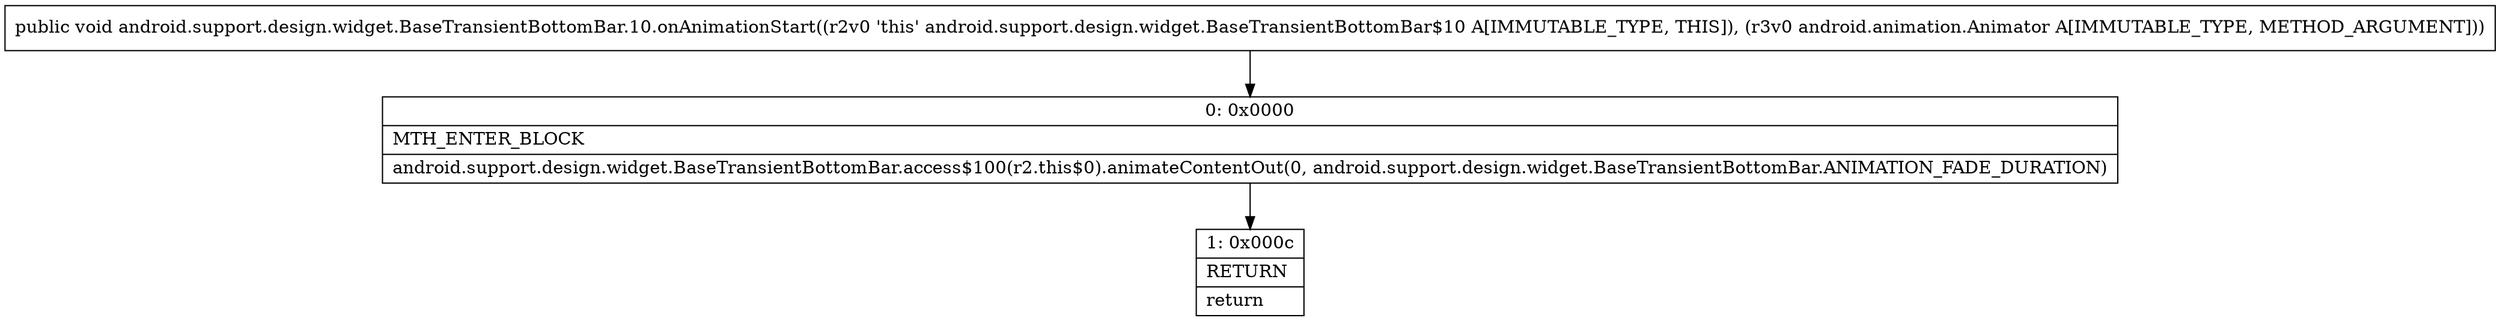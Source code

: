 digraph "CFG forandroid.support.design.widget.BaseTransientBottomBar.10.onAnimationStart(Landroid\/animation\/Animator;)V" {
Node_0 [shape=record,label="{0\:\ 0x0000|MTH_ENTER_BLOCK\l|android.support.design.widget.BaseTransientBottomBar.access$100(r2.this$0).animateContentOut(0, android.support.design.widget.BaseTransientBottomBar.ANIMATION_FADE_DURATION)\l}"];
Node_1 [shape=record,label="{1\:\ 0x000c|RETURN\l|return\l}"];
MethodNode[shape=record,label="{public void android.support.design.widget.BaseTransientBottomBar.10.onAnimationStart((r2v0 'this' android.support.design.widget.BaseTransientBottomBar$10 A[IMMUTABLE_TYPE, THIS]), (r3v0 android.animation.Animator A[IMMUTABLE_TYPE, METHOD_ARGUMENT])) }"];
MethodNode -> Node_0;
Node_0 -> Node_1;
}


